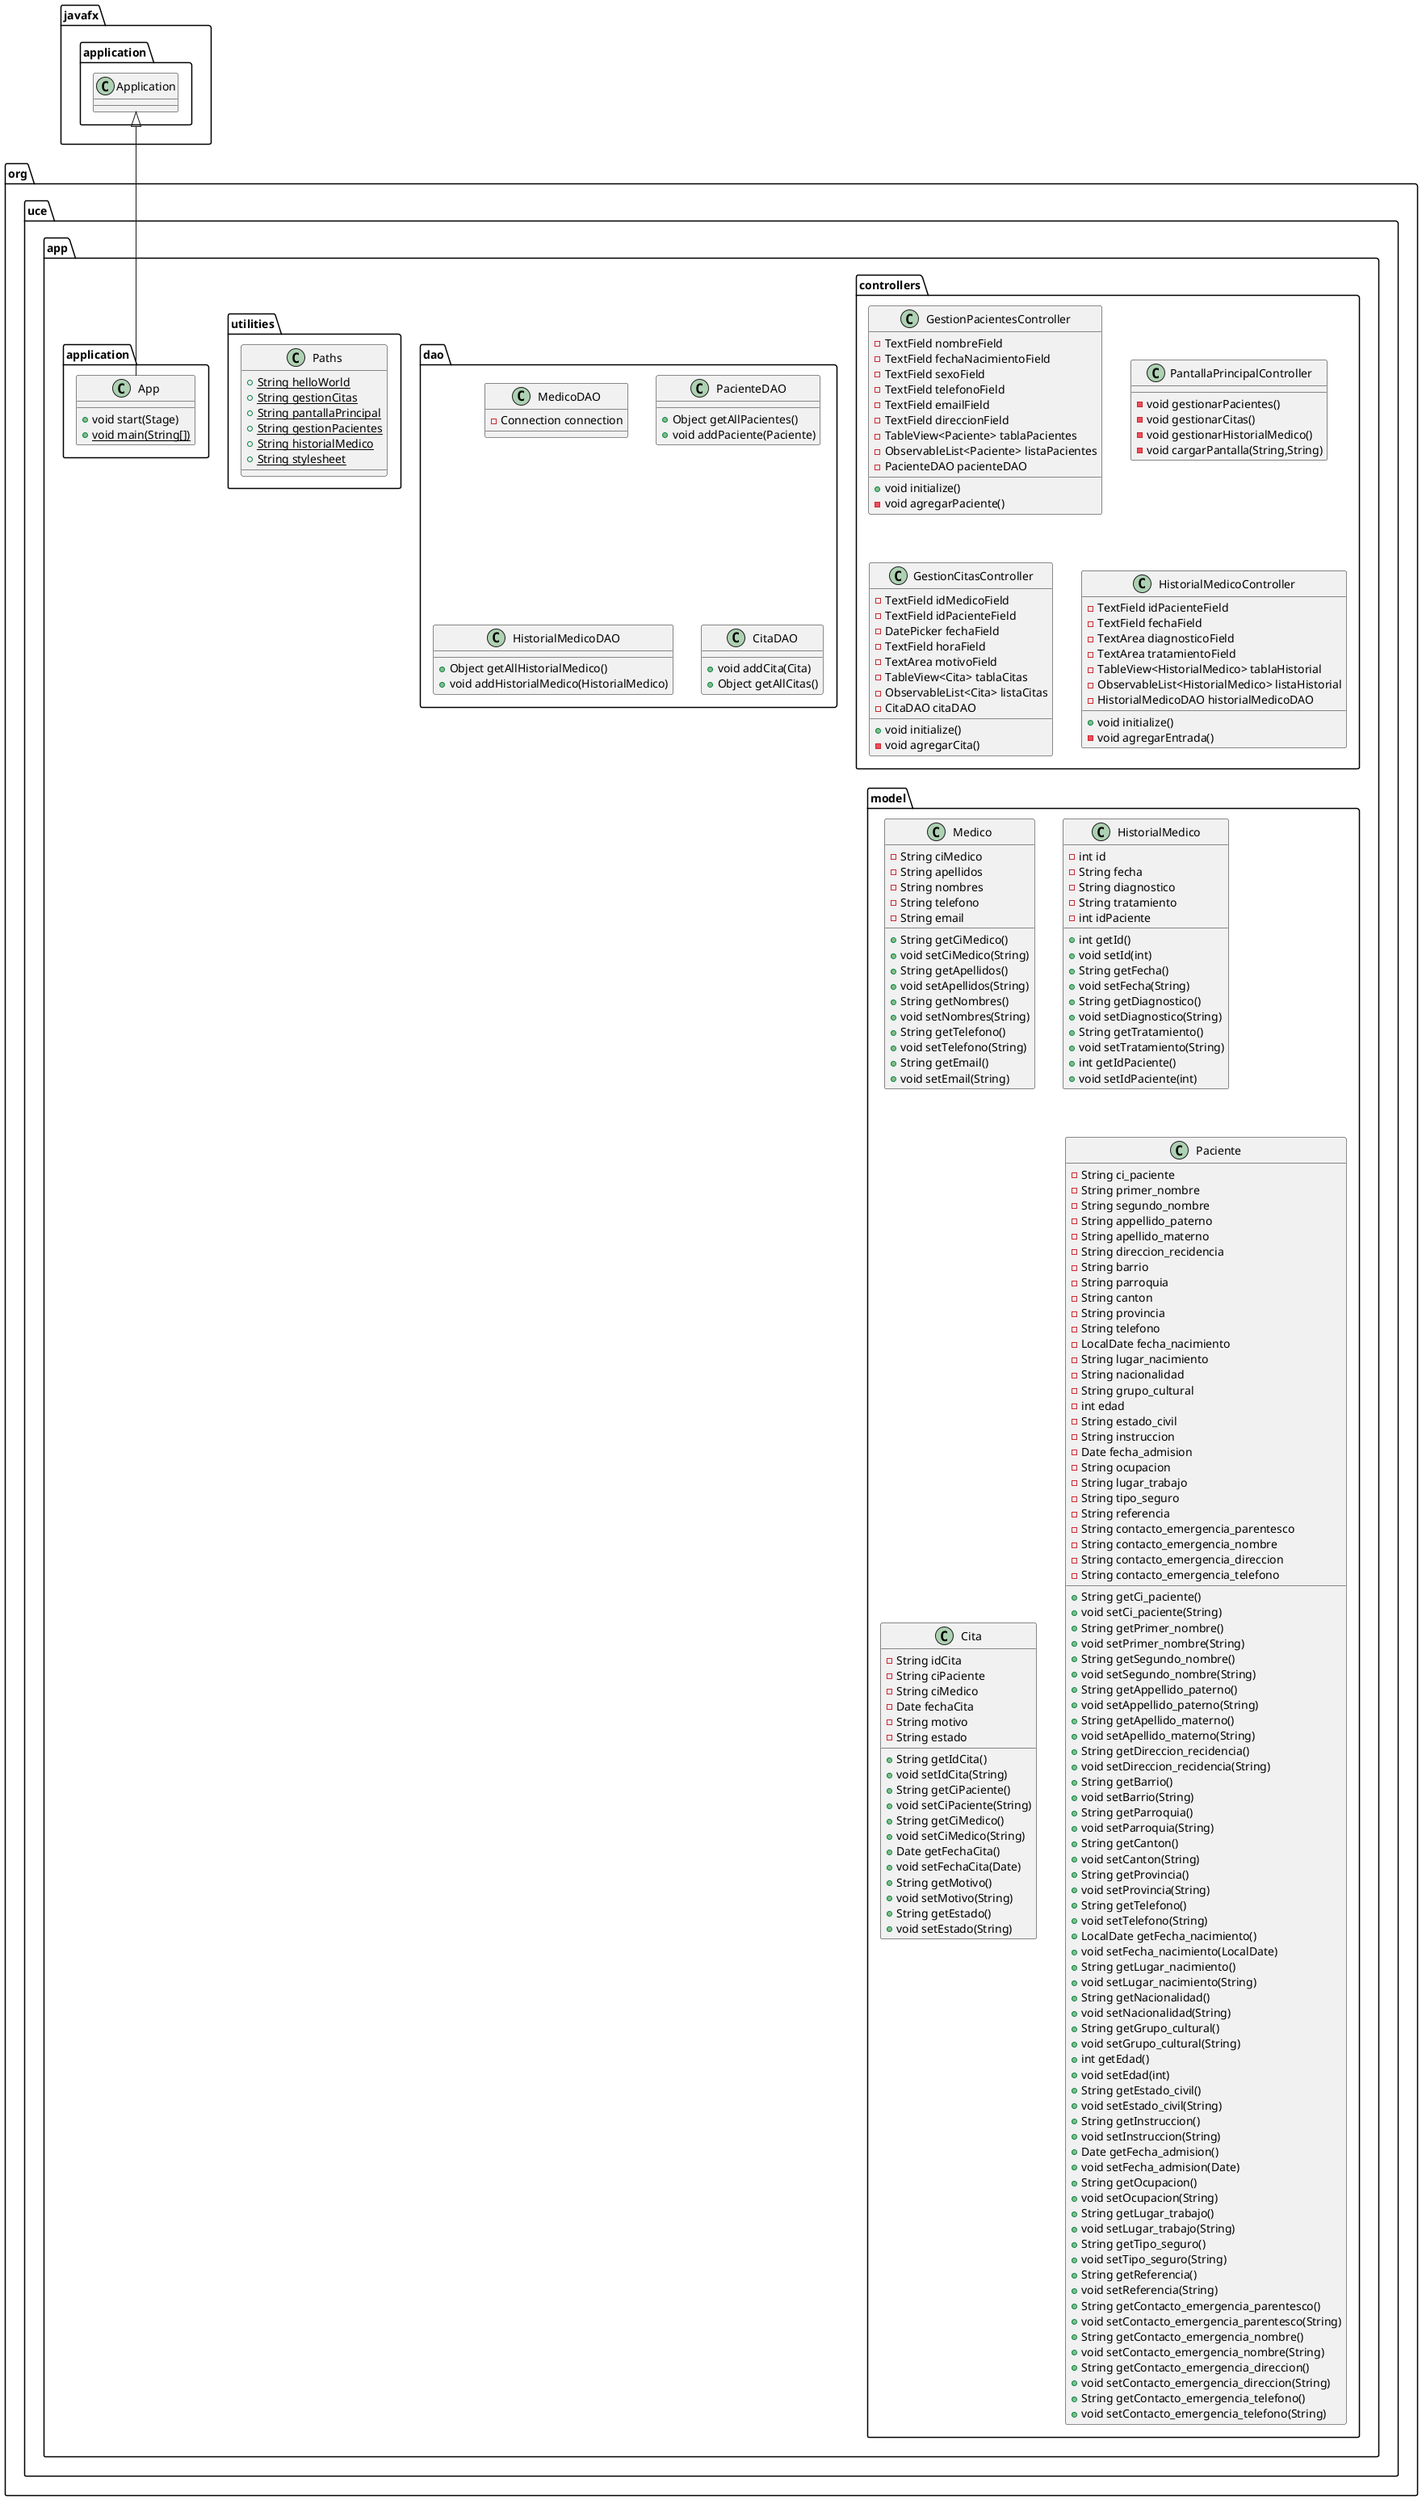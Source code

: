@startuml
class org.uce.app.controllers.GestionPacientesController {
- TextField nombreField
- TextField fechaNacimientoField
- TextField sexoField
- TextField telefonoField
- TextField emailField
- TextField direccionField
- TableView<Paciente> tablaPacientes
- ObservableList<Paciente> listaPacientes
- PacienteDAO pacienteDAO
+ void initialize()
- void agregarPaciente()
}


class org.uce.app.dao.MedicoDAO {
- Connection connection
}

class org.uce.app.dao.PacienteDAO {
+ Object getAllPacientes()
+ void addPaciente(Paciente)
}

class org.uce.app.utilities.Paths {
+ {static} String helloWorld
+ {static} String gestionCitas
+ {static} String pantallaPrincipal
+ {static} String gestionPacientes
+ {static} String historialMedico
+ {static} String stylesheet
}

class org.uce.app.model.Medico {
- String ciMedico
- String apellidos
- String nombres
- String telefono
- String email
+ String getCiMedico()
+ void setCiMedico(String)
+ String getApellidos()
+ void setApellidos(String)
+ String getNombres()
+ void setNombres(String)
+ String getTelefono()
+ void setTelefono(String)
+ String getEmail()
+ void setEmail(String)
}


class org.uce.app.dao.HistorialMedicoDAO {
+ Object getAllHistorialMedico()
+ void addHistorialMedico(HistorialMedico)
}

class org.uce.app.model.HistorialMedico {
- int id
- String fecha
- String diagnostico
- String tratamiento
- int idPaciente
+ int getId()
+ void setId(int)
+ String getFecha()
+ void setFecha(String)
+ String getDiagnostico()
+ void setDiagnostico(String)
+ String getTratamiento()
+ void setTratamiento(String)
+ int getIdPaciente()
+ void setIdPaciente(int)
}


class org.uce.app.controllers.PantallaPrincipalController {
- void gestionarPacientes()
- void gestionarCitas()
- void gestionarHistorialMedico()
- void cargarPantalla(String,String)
}

class org.uce.app.model.Cita {
- String idCita
- String ciPaciente
- String ciMedico
- Date fechaCita
- String motivo
- String estado
+ String getIdCita()
+ void setIdCita(String)
+ String getCiPaciente()
+ void setCiPaciente(String)
+ String getCiMedico()
+ void setCiMedico(String)
+ Date getFechaCita()
+ void setFechaCita(Date)
+ String getMotivo()
+ void setMotivo(String)
+ String getEstado()
+ void setEstado(String)
}


class org.uce.app.application.App {
+ void start(Stage)
+ {static} void main(String[])
}

class org.uce.app.controllers.GestionCitasController {
- TextField idMedicoField
- TextField idPacienteField
- DatePicker fechaField
- TextField horaField
- TextArea motivoField
- TableView<Cita> tablaCitas
- ObservableList<Cita> listaCitas
- CitaDAO citaDAO
+ void initialize()
- void agregarCita()
}


class org.uce.app.controllers.HistorialMedicoController {
- TextField idPacienteField
- TextField fechaField
- TextArea diagnosticoField
- TextArea tratamientoField
- TableView<HistorialMedico> tablaHistorial
- ObservableList<HistorialMedico> listaHistorial
- HistorialMedicoDAO historialMedicoDAO
+ void initialize()
- void agregarEntrada()
}


class org.uce.app.dao.CitaDAO {
+ void addCita(Cita)
+ Object getAllCitas()
}

class org.uce.app.model.Paciente {
- String ci_paciente
- String primer_nombre
- String segundo_nombre
- String appellido_paterno
- String apellido_materno
- String direccion_recidencia
- String barrio
- String parroquia
- String canton
- String provincia
- String telefono
- LocalDate fecha_nacimiento
- String lugar_nacimiento
- String nacionalidad
- String grupo_cultural
- int edad
- String estado_civil
- String instruccion
- Date fecha_admision
- String ocupacion
- String lugar_trabajo
- String tipo_seguro
- String referencia
- String contacto_emergencia_parentesco
- String contacto_emergencia_nombre
- String contacto_emergencia_direccion
- String contacto_emergencia_telefono
+ String getCi_paciente()
+ void setCi_paciente(String)
+ String getPrimer_nombre()
+ void setPrimer_nombre(String)
+ String getSegundo_nombre()
+ void setSegundo_nombre(String)
+ String getAppellido_paterno()
+ void setAppellido_paterno(String)
+ String getApellido_materno()
+ void setApellido_materno(String)
+ String getDireccion_recidencia()
+ void setDireccion_recidencia(String)
+ String getBarrio()
+ void setBarrio(String)
+ String getParroquia()
+ void setParroquia(String)
+ String getCanton()
+ void setCanton(String)
+ String getProvincia()
+ void setProvincia(String)
+ String getTelefono()
+ void setTelefono(String)
+ LocalDate getFecha_nacimiento()
+ void setFecha_nacimiento(LocalDate)
+ String getLugar_nacimiento()
+ void setLugar_nacimiento(String)
+ String getNacionalidad()
+ void setNacionalidad(String)
+ String getGrupo_cultural()
+ void setGrupo_cultural(String)
+ int getEdad()
+ void setEdad(int)
+ String getEstado_civil()
+ void setEstado_civil(String)
+ String getInstruccion()
+ void setInstruccion(String)
+ Date getFecha_admision()
+ void setFecha_admision(Date)
+ String getOcupacion()
+ void setOcupacion(String)
+ String getLugar_trabajo()
+ void setLugar_trabajo(String)
+ String getTipo_seguro()
+ void setTipo_seguro(String)
+ String getReferencia()
+ void setReferencia(String)
+ String getContacto_emergencia_parentesco()
+ void setContacto_emergencia_parentesco(String)
+ String getContacto_emergencia_nombre()
+ void setContacto_emergencia_nombre(String)
+ String getContacto_emergencia_direccion()
+ void setContacto_emergencia_direccion(String)
+ String getContacto_emergencia_telefono()
+ void setContacto_emergencia_telefono(String)
}




javafx.application.Application <|-- org.uce.app.application.App
@enduml